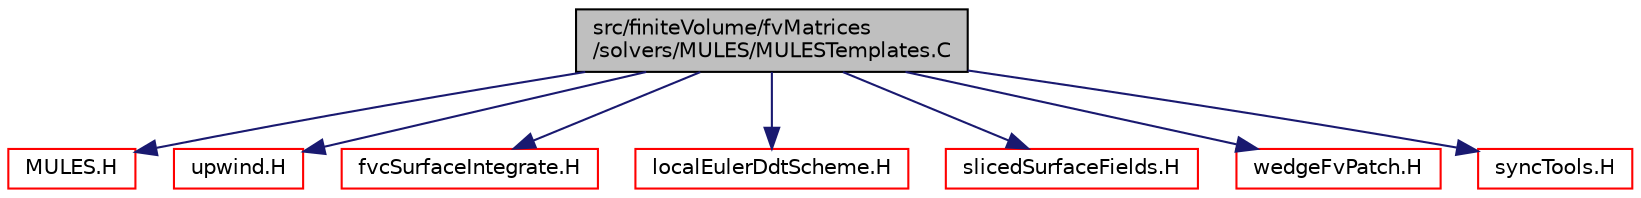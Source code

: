digraph "src/finiteVolume/fvMatrices/solvers/MULES/MULESTemplates.C"
{
  bgcolor="transparent";
  edge [fontname="Helvetica",fontsize="10",labelfontname="Helvetica",labelfontsize="10"];
  node [fontname="Helvetica",fontsize="10",shape=record];
  Node0 [label="src/finiteVolume/fvMatrices\l/solvers/MULES/MULESTemplates.C",height=0.2,width=0.4,color="black", fillcolor="grey75", style="filled", fontcolor="black"];
  Node0 -> Node1 [color="midnightblue",fontsize="10",style="solid",fontname="Helvetica"];
  Node1 [label="MULES.H",height=0.2,width=0.4,color="red",URL="$a03506.html",tooltip="MULES: Multidimensional universal limiter for explicit solution. "];
  Node0 -> Node146 [color="midnightblue",fontsize="10",style="solid",fontname="Helvetica"];
  Node146 [label="upwind.H",height=0.2,width=0.4,color="red",URL="$a04217.html"];
  Node0 -> Node337 [color="midnightblue",fontsize="10",style="solid",fontname="Helvetica"];
  Node337 [label="fvcSurfaceIntegrate.H",height=0.2,width=0.4,color="red",URL="$a03215.html",tooltip="Surface integrate surfaceField creating a volField. Surface sum a surfaceField creating a volField..."];
  Node0 -> Node338 [color="midnightblue",fontsize="10",style="solid",fontname="Helvetica"];
  Node338 [label="localEulerDdtScheme.H",height=0.2,width=0.4,color="red",URL="$a03044.html"];
  Node0 -> Node340 [color="midnightblue",fontsize="10",style="solid",fontname="Helvetica"];
  Node340 [label="slicedSurfaceFields.H",height=0.2,width=0.4,color="red",URL="$a02888.html"];
  Node0 -> Node343 [color="midnightblue",fontsize="10",style="solid",fontname="Helvetica"];
  Node343 [label="wedgeFvPatch.H",height=0.2,width=0.4,color="red",URL="$a03824.html"];
  Node0 -> Node345 [color="midnightblue",fontsize="10",style="solid",fontname="Helvetica"];
  Node345 [label="syncTools.H",height=0.2,width=0.4,color="red",URL="$a12536.html"];
}
